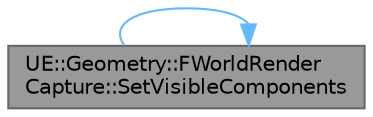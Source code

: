 digraph "UE::Geometry::FWorldRenderCapture::SetVisibleComponents"
{
 // INTERACTIVE_SVG=YES
 // LATEX_PDF_SIZE
  bgcolor="transparent";
  edge [fontname=Helvetica,fontsize=10,labelfontname=Helvetica,labelfontsize=10];
  node [fontname=Helvetica,fontsize=10,shape=box,height=0.2,width=0.4];
  rankdir="LR";
  Node1 [id="Node000001",label="UE::Geometry::FWorldRender\lCapture::SetVisibleComponents",height=0.2,width=0.4,color="gray40", fillcolor="grey60", style="filled", fontcolor="black",tooltip="Set the set of Components in the target World that should be included in the Rendering."];
  Node1 -> Node1 [id="edge1_Node000001_Node000001",color="steelblue1",style="solid",tooltip=" "];
}

